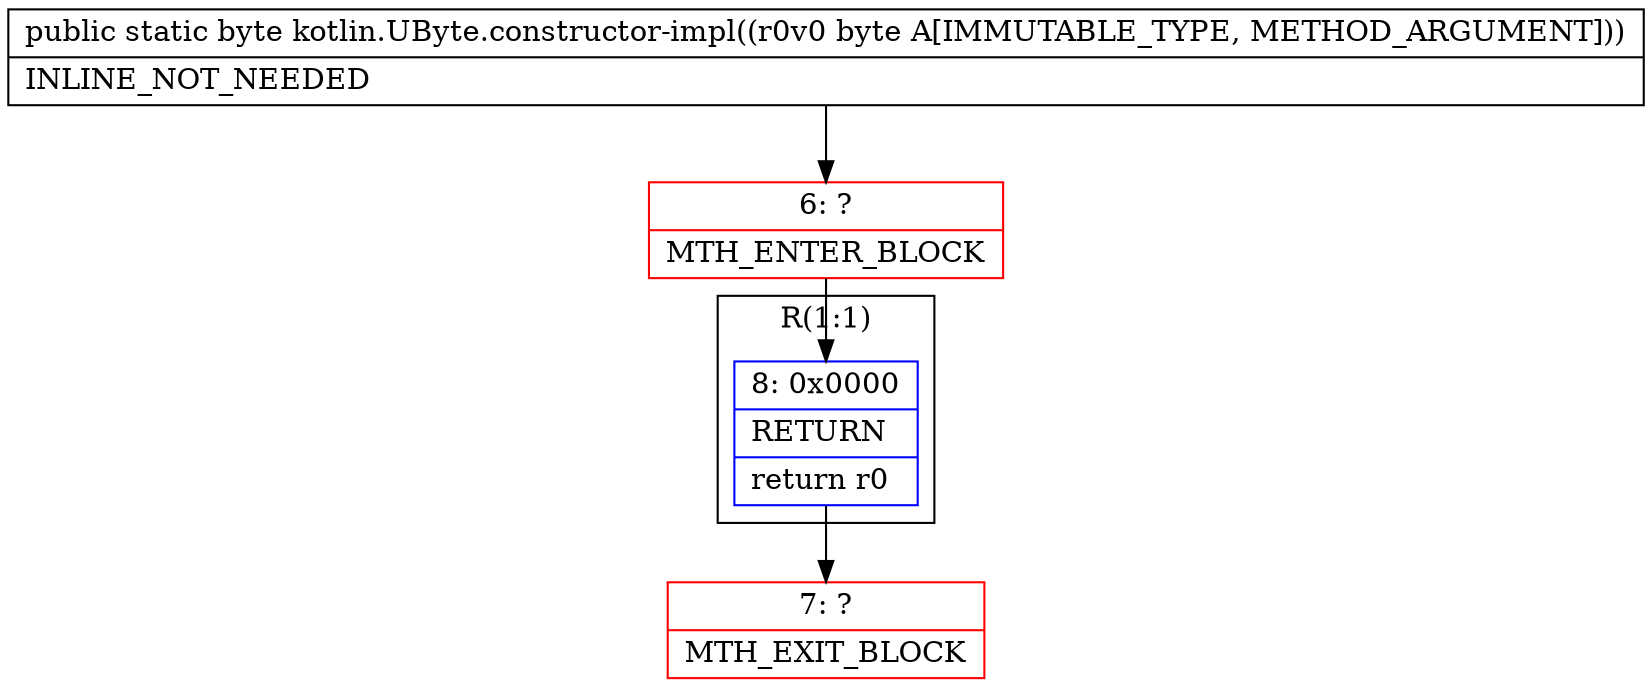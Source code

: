 digraph "CFG forkotlin.UByte.constructor\-impl(B)B" {
subgraph cluster_Region_822042962 {
label = "R(1:1)";
node [shape=record,color=blue];
Node_8 [shape=record,label="{8\:\ 0x0000|RETURN\l|return r0\l}"];
}
Node_6 [shape=record,color=red,label="{6\:\ ?|MTH_ENTER_BLOCK\l}"];
Node_7 [shape=record,color=red,label="{7\:\ ?|MTH_EXIT_BLOCK\l}"];
MethodNode[shape=record,label="{public static byte kotlin.UByte.constructor\-impl((r0v0 byte A[IMMUTABLE_TYPE, METHOD_ARGUMENT]))  | INLINE_NOT_NEEDED\l}"];
MethodNode -> Node_6;Node_8 -> Node_7;
Node_6 -> Node_8;
}


